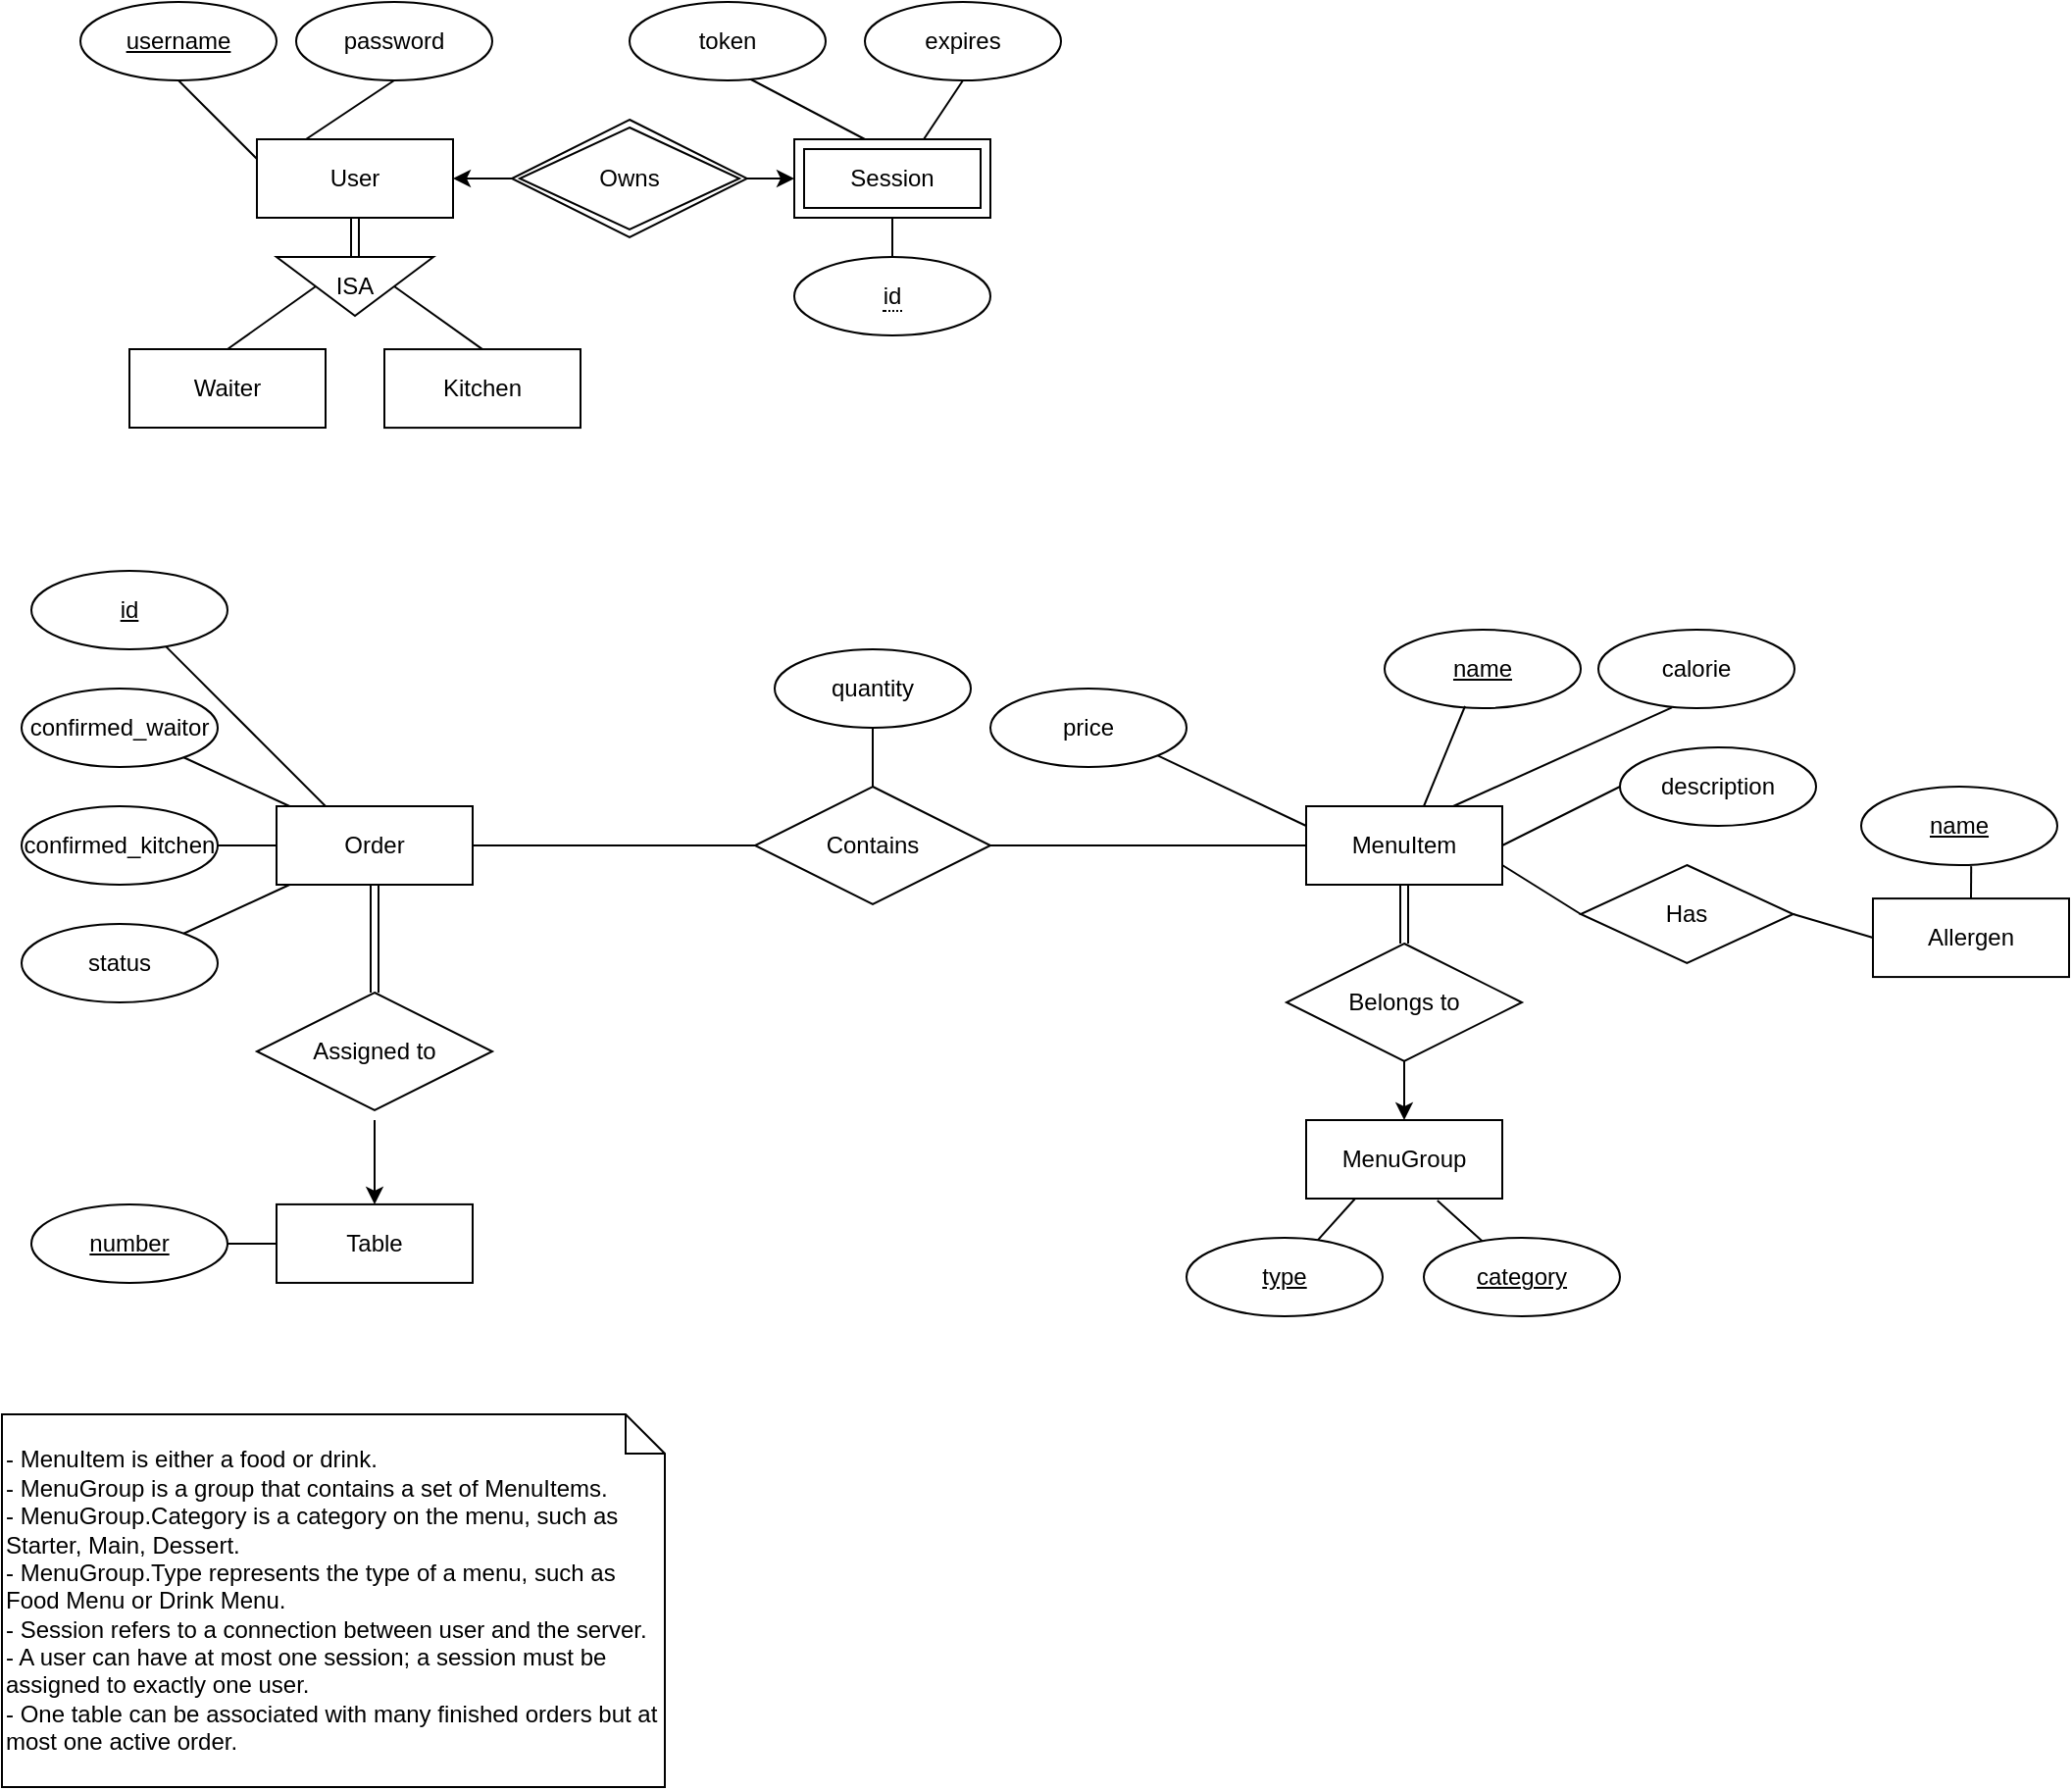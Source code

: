 <mxfile>
    <diagram id="nQcUk1bQTkJzepOr1JR_" name="Page-1">
        <mxGraphModel dx="576" dy="547" grid="1" gridSize="10" guides="1" tooltips="1" connect="1" arrows="1" fold="1" page="1" pageScale="1" pageWidth="827" pageHeight="1169" math="0" shadow="0">
            <root>
                <mxCell id="0"/>
                <mxCell id="1" parent="0"/>
                <mxCell id="2" value="User" style="whiteSpace=wrap;html=1;align=center;" parent="1" vertex="1">
                    <mxGeometry x="160" y="150" width="100" height="40" as="geometry"/>
                </mxCell>
                <mxCell id="12" value="username" style="ellipse;whiteSpace=wrap;html=1;align=center;fontStyle=4;" parent="1" vertex="1">
                    <mxGeometry x="70" y="80" width="100" height="40" as="geometry"/>
                </mxCell>
                <mxCell id="13" value="" style="endArrow=none;html=1;rounded=0;strokeColor=default;exitX=0.5;exitY=1;exitDx=0;exitDy=0;entryX=0;entryY=0.25;entryDx=0;entryDy=0;" parent="1" source="12" target="2" edge="1">
                    <mxGeometry relative="1" as="geometry">
                        <mxPoint x="60" y="170" as="sourcePoint"/>
                        <mxPoint x="220" y="170" as="targetPoint"/>
                    </mxGeometry>
                </mxCell>
                <mxCell id="14" value="password" style="ellipse;whiteSpace=wrap;html=1;align=center;" parent="1" vertex="1">
                    <mxGeometry x="180" y="80" width="100" height="40" as="geometry"/>
                </mxCell>
                <mxCell id="16" value="" style="endArrow=none;html=1;rounded=0;strokeColor=default;exitX=0.5;exitY=1;exitDx=0;exitDy=0;entryX=0.25;entryY=0;entryDx=0;entryDy=0;" parent="1" source="14" target="2" edge="1">
                    <mxGeometry relative="1" as="geometry">
                        <mxPoint x="280" y="120" as="sourcePoint"/>
                        <mxPoint x="440" y="120" as="targetPoint"/>
                    </mxGeometry>
                </mxCell>
                <mxCell id="20" value="" style="endArrow=none;html=1;rounded=0;strokeColor=default;entryX=0.5;entryY=0;entryDx=0;entryDy=0;exitX=0.61;exitY=0.975;exitDx=0;exitDy=0;exitPerimeter=0;" parent="1" source="165" edge="1">
                    <mxGeometry relative="1" as="geometry">
                        <mxPoint x="419.355" y="114.142" as="sourcePoint"/>
                        <mxPoint x="470" y="150" as="targetPoint"/>
                    </mxGeometry>
                </mxCell>
                <mxCell id="21" value="Session" style="shape=ext;margin=3;double=1;whiteSpace=wrap;html=1;align=center;" parent="1" vertex="1">
                    <mxGeometry x="434" y="150" width="100" height="40" as="geometry"/>
                </mxCell>
                <mxCell id="22" value="expires" style="ellipse;whiteSpace=wrap;html=1;align=center;" parent="1" vertex="1">
                    <mxGeometry x="470" y="80" width="100" height="40" as="geometry"/>
                </mxCell>
                <mxCell id="23" value="" style="endArrow=none;html=1;rounded=0;strokeColor=default;entryX=0.5;entryY=1;entryDx=0;entryDy=0;exitX=0.66;exitY=0;exitDx=0;exitDy=0;exitPerimeter=0;" parent="1" source="21" target="22" edge="1">
                    <mxGeometry relative="1" as="geometry">
                        <mxPoint x="310" y="230" as="sourcePoint"/>
                        <mxPoint x="470" y="230" as="targetPoint"/>
                    </mxGeometry>
                </mxCell>
                <mxCell id="24" value="&lt;div style=&quot;text-align: start;&quot;&gt;MenuItem&lt;/div&gt;" style="whiteSpace=wrap;html=1;align=center;rounded=0;shadow=0;sketch=0;strokeColor=default;" parent="1" vertex="1">
                    <mxGeometry x="695" y="490" width="100" height="40" as="geometry"/>
                </mxCell>
                <mxCell id="28" value="name" style="ellipse;whiteSpace=wrap;html=1;align=center;fontStyle=4;" parent="1" vertex="1">
                    <mxGeometry x="735" y="400" width="100" height="40" as="geometry"/>
                </mxCell>
                <mxCell id="35" value="" style="endArrow=none;html=1;rounded=0;strokeColor=default;entryX=0.41;entryY=0.975;entryDx=0;entryDy=0;entryPerimeter=0;" parent="1" target="28" edge="1">
                    <mxGeometry relative="1" as="geometry">
                        <mxPoint x="755" y="490" as="sourcePoint"/>
                        <mxPoint x="915" y="490" as="targetPoint"/>
                    </mxGeometry>
                </mxCell>
                <mxCell id="39" value="price" style="ellipse;whiteSpace=wrap;html=1;align=center;" parent="1" vertex="1">
                    <mxGeometry x="534" y="430" width="100" height="40" as="geometry"/>
                </mxCell>
                <mxCell id="40" value="calorie" style="ellipse;whiteSpace=wrap;html=1;align=center;" parent="1" vertex="1">
                    <mxGeometry x="844" y="400" width="100" height="40" as="geometry"/>
                </mxCell>
                <mxCell id="46" value="" style="endArrow=none;html=1;rounded=0;strokeColor=default;exitX=1;exitY=1;exitDx=0;exitDy=0;entryX=0;entryY=0.25;entryDx=0;entryDy=0;" parent="1" source="39" target="24" edge="1">
                    <mxGeometry relative="1" as="geometry">
                        <mxPoint x="625.63" y="504.08" as="sourcePoint"/>
                        <mxPoint x="694" y="500" as="targetPoint"/>
                    </mxGeometry>
                </mxCell>
                <mxCell id="47" value="" style="endArrow=none;html=1;rounded=0;strokeColor=default;exitX=0.75;exitY=0;exitDx=0;exitDy=0;entryX=0.375;entryY=0.992;entryDx=0;entryDy=0;entryPerimeter=0;" parent="1" source="24" target="40" edge="1">
                    <mxGeometry relative="1" as="geometry">
                        <mxPoint x="775" y="590" as="sourcePoint"/>
                        <mxPoint x="935" y="590" as="targetPoint"/>
                    </mxGeometry>
                </mxCell>
                <mxCell id="52" value="description" style="ellipse;whiteSpace=wrap;html=1;align=center;" parent="1" vertex="1">
                    <mxGeometry x="855" y="460" width="100" height="40" as="geometry"/>
                </mxCell>
                <mxCell id="53" value="" style="endArrow=none;html=1;rounded=0;strokeColor=default;entryX=0;entryY=0.5;entryDx=0;entryDy=0;" parent="1" target="52" edge="1">
                    <mxGeometry relative="1" as="geometry">
                        <mxPoint x="795" y="510" as="sourcePoint"/>
                        <mxPoint x="955" y="510" as="targetPoint"/>
                    </mxGeometry>
                </mxCell>
                <mxCell id="157" value="" style="edgeStyle=none;html=1;endArrow=classic;endFill=1;startArrow=none;startFill=0;" parent="1" source="63" target="2" edge="1">
                    <mxGeometry relative="1" as="geometry"/>
                </mxCell>
                <mxCell id="63" value="Owns" style="shape=rhombus;double=1;perimeter=rhombusPerimeter;whiteSpace=wrap;html=1;align=center;" parent="1" vertex="1">
                    <mxGeometry x="290" y="140" width="120" height="60" as="geometry"/>
                </mxCell>
                <mxCell id="71" value="Allergen" style="whiteSpace=wrap;html=1;align=center;" parent="1" vertex="1">
                    <mxGeometry x="984" y="537.04" width="100" height="40" as="geometry"/>
                </mxCell>
                <mxCell id="78" value="Has" style="shape=rhombus;perimeter=rhombusPerimeter;whiteSpace=wrap;html=1;align=center;rotation=0;" parent="1" vertex="1">
                    <mxGeometry x="835" y="520" width="108.33" height="50" as="geometry"/>
                </mxCell>
                <mxCell id="85" value="Belongs to" style="shape=rhombus;perimeter=rhombusPerimeter;whiteSpace=wrap;html=1;align=center;" parent="1" vertex="1">
                    <mxGeometry x="685" y="560" width="120" height="60" as="geometry"/>
                </mxCell>
                <mxCell id="101" style="edgeStyle=none;rounded=1;html=1;entryX=0.25;entryY=1;entryDx=0;entryDy=0;strokeColor=default;endArrow=none;endFill=0;" parent="1" source="100" target="158" edge="1">
                    <mxGeometry relative="1" as="geometry">
                        <mxPoint x="730" y="691" as="targetPoint"/>
                    </mxGeometry>
                </mxCell>
                <mxCell id="100" value="type" style="ellipse;whiteSpace=wrap;html=1;align=center;fontStyle=4;" parent="1" vertex="1">
                    <mxGeometry x="634" y="710" width="100" height="40" as="geometry"/>
                </mxCell>
                <mxCell id="104" style="edgeStyle=none;rounded=1;html=1;entryX=0.669;entryY=1.025;entryDx=0;entryDy=0;strokeColor=default;endArrow=none;endFill=0;entryPerimeter=0;" parent="1" source="103" target="158" edge="1">
                    <mxGeometry relative="1" as="geometry">
                        <mxPoint x="770" y="690" as="targetPoint"/>
                    </mxGeometry>
                </mxCell>
                <mxCell id="103" value="&lt;span&gt;category&lt;/span&gt;" style="ellipse;whiteSpace=wrap;html=1;align=center;fontStyle=4;" parent="1" vertex="1">
                    <mxGeometry x="755" y="710" width="100" height="40" as="geometry"/>
                </mxCell>
                <mxCell id="105" value="" style="endArrow=classic;html=1;rounded=0;exitX=1;exitY=0.5;exitDx=0;exitDy=0;endFill=1;" parent="1" source="63" edge="1">
                    <mxGeometry relative="1" as="geometry">
                        <mxPoint x="290" y="270" as="sourcePoint"/>
                        <mxPoint x="434" y="170" as="targetPoint"/>
                    </mxGeometry>
                </mxCell>
                <mxCell id="109" value="" style="endArrow=none;html=1;rounded=0;entryX=1;entryY=0.75;entryDx=0;entryDy=0;exitX=0;exitY=0.5;exitDx=0;exitDy=0;" parent="1" source="78" target="24" edge="1">
                    <mxGeometry relative="1" as="geometry">
                        <mxPoint x="1034" y="549.23" as="sourcePoint"/>
                        <mxPoint x="1105" y="579.23" as="targetPoint"/>
                    </mxGeometry>
                </mxCell>
                <mxCell id="111" value="" style="endArrow=none;html=1;rounded=0;entryX=0;entryY=0.5;entryDx=0;entryDy=0;exitX=1;exitY=0.5;exitDx=0;exitDy=0;" parent="1" source="78" target="71" edge="1">
                    <mxGeometry relative="1" as="geometry">
                        <mxPoint x="973.997" y="636.73" as="sourcePoint"/>
                        <mxPoint x="1053.75" y="669.23" as="targetPoint"/>
                    </mxGeometry>
                </mxCell>
                <mxCell id="117" value="" style="endArrow=classic;html=1;rounded=0;exitX=0.5;exitY=1;exitDx=0;exitDy=0;entryX=0.5;entryY=0;entryDx=0;entryDy=0;endFill=1;" parent="1" source="85" target="158" edge="1">
                    <mxGeometry relative="1" as="geometry">
                        <mxPoint x="744" y="560" as="sourcePoint"/>
                        <mxPoint x="745" y="650" as="targetPoint"/>
                    </mxGeometry>
                </mxCell>
                <mxCell id="119" value="" style="endArrow=none;html=1;rounded=0;entryX=0.5;entryY=1;entryDx=0;entryDy=0;exitX=0.5;exitY=0;exitDx=0;exitDy=0;shape=link;" parent="1" source="85" edge="1">
                    <mxGeometry relative="1" as="geometry">
                        <mxPoint x="544" y="570" as="sourcePoint"/>
                        <mxPoint x="745" y="530" as="targetPoint"/>
                    </mxGeometry>
                </mxCell>
                <mxCell id="125" value="name" style="ellipse;whiteSpace=wrap;html=1;align=center;fontStyle=4" parent="1" vertex="1">
                    <mxGeometry x="978" y="480" width="100" height="40" as="geometry"/>
                </mxCell>
                <mxCell id="127" value="" style="endArrow=none;html=1;rounded=0;entryX=0.5;entryY=0;entryDx=0;entryDy=0;exitX=0.561;exitY=1.014;exitDx=0;exitDy=0;exitPerimeter=0;" parent="1" source="125" target="71" edge="1">
                    <mxGeometry relative="1" as="geometry">
                        <mxPoint x="1034" y="500" as="sourcePoint"/>
                        <mxPoint x="1054" y="530" as="targetPoint"/>
                    </mxGeometry>
                </mxCell>
                <mxCell id="129" value="- MenuItem is either a food or drink.&lt;br&gt;- MenuGroup is a group that contains a set of MenuItems.&lt;br&gt;- MenuGroup.Category is a category on the menu, such as Starter, Main, Dessert.&lt;br&gt;- MenuGroup.Type represents the type of a menu, such as Food Menu or Drink Menu.&lt;br&gt;- Session refers to a connection between user and the server.&lt;br&gt;- A user can have at most one session; a session must be assigned to exactly one user.&lt;br&gt;- One table can be associated with many finished orders but at most one active order." style="shape=note;size=20;whiteSpace=wrap;html=1;align=left;" parent="1" vertex="1">
                    <mxGeometry x="30" y="800" width="338" height="190" as="geometry"/>
                </mxCell>
                <mxCell id="158" value="MenuGroup" style="whiteSpace=wrap;html=1;align=center;rounded=0;shadow=0;sketch=0;strokeColor=default;" parent="1" vertex="1">
                    <mxGeometry x="695" y="650" width="100" height="40" as="geometry"/>
                </mxCell>
                <mxCell id="165" value="token" style="ellipse;whiteSpace=wrap;html=1;align=center;" parent="1" vertex="1">
                    <mxGeometry x="350" y="80" width="100" height="40" as="geometry"/>
                </mxCell>
                <mxCell id="168" value="" style="edgeStyle=none;html=1;entryX=0.5;entryY=1;entryDx=0;entryDy=0;endArrow=none;endFill=0;" parent="1" source="167" target="21" edge="1">
                    <mxGeometry relative="1" as="geometry"/>
                </mxCell>
                <mxCell id="167" value="&lt;span style=&quot;border-bottom: 1px dotted&quot;&gt;id&lt;/span&gt;" style="ellipse;whiteSpace=wrap;html=1;align=center;" parent="1" vertex="1">
                    <mxGeometry x="434" y="210" width="100" height="40" as="geometry"/>
                </mxCell>
                <mxCell id="169" value="Order" style="whiteSpace=wrap;html=1;align=center;" parent="1" vertex="1">
                    <mxGeometry x="170" y="490" width="100" height="40" as="geometry"/>
                </mxCell>
                <mxCell id="172" style="edgeStyle=none;html=1;exitX=0;exitY=0.5;exitDx=0;exitDy=0;endArrow=none;endFill=0;" parent="1" source="171" target="169" edge="1">
                    <mxGeometry relative="1" as="geometry"/>
                </mxCell>
                <mxCell id="173" style="edgeStyle=none;html=1;exitX=1;exitY=0.5;exitDx=0;exitDy=0;endArrow=none;endFill=0;entryX=0;entryY=0.5;entryDx=0;entryDy=0;" parent="1" source="171" target="24" edge="1">
                    <mxGeometry relative="1" as="geometry">
                        <mxPoint x="660" y="510" as="targetPoint"/>
                    </mxGeometry>
                </mxCell>
                <mxCell id="171" value="Contains" style="shape=rhombus;perimeter=rhombusPerimeter;whiteSpace=wrap;html=1;align=center;" parent="1" vertex="1">
                    <mxGeometry x="414" y="480" width="120" height="60" as="geometry"/>
                </mxCell>
                <mxCell id="178" value="" style="edgeStyle=none;html=1;endArrow=none;endFill=0;exitX=0.5;exitY=0;exitDx=0;exitDy=0;entryX=0.5;entryY=1;entryDx=0;entryDy=0;startArrow=classic;startFill=1;" parent="1" source="174" edge="1">
                    <mxGeometry relative="1" as="geometry">
                        <mxPoint x="220" y="650" as="targetPoint"/>
                    </mxGeometry>
                </mxCell>
                <mxCell id="174" value="Table" style="whiteSpace=wrap;html=1;align=center;" parent="1" vertex="1">
                    <mxGeometry x="170" y="692.96" width="100" height="40" as="geometry"/>
                </mxCell>
                <mxCell id="197" value="" style="edgeStyle=none;html=1;endArrow=none;endFill=0;shape=link;" parent="1" source="176" target="169" edge="1">
                    <mxGeometry relative="1" as="geometry"/>
                </mxCell>
                <mxCell id="176" value="Assigned to" style="shape=rhombus;perimeter=rhombusPerimeter;whiteSpace=wrap;html=1;align=center;" parent="1" vertex="1">
                    <mxGeometry x="160" y="585" width="120" height="60" as="geometry"/>
                </mxCell>
                <mxCell id="179" value="ISA" style="triangle;whiteSpace=wrap;html=1;rotation=90;horizontal=0;" parent="1" vertex="1">
                    <mxGeometry x="195" y="185" width="30" height="80" as="geometry"/>
                </mxCell>
                <mxCell id="182" value="" style="endArrow=none;html=1;rounded=0;entryX=0;entryY=0.5;entryDx=0;entryDy=0;exitX=0.5;exitY=1;exitDx=0;exitDy=0;shape=link;" parent="1" source="2" target="179" edge="1">
                    <mxGeometry relative="1" as="geometry">
                        <mxPoint x="60" y="280" as="sourcePoint"/>
                        <mxPoint x="220" y="280" as="targetPoint"/>
                    </mxGeometry>
                </mxCell>
                <mxCell id="184" value="Waiter" style="whiteSpace=wrap;html=1;align=center;" parent="1" vertex="1">
                    <mxGeometry x="95" y="257" width="100" height="40" as="geometry"/>
                </mxCell>
                <mxCell id="185" value="Kitchen" style="whiteSpace=wrap;html=1;align=center;" parent="1" vertex="1">
                    <mxGeometry x="225" y="257.04" width="100" height="40" as="geometry"/>
                </mxCell>
                <mxCell id="186" value="" style="endArrow=none;html=1;rounded=0;entryX=0.5;entryY=1;entryDx=0;entryDy=0;exitX=0.5;exitY=0;exitDx=0;exitDy=0;" parent="1" source="184" target="179" edge="1">
                    <mxGeometry relative="1" as="geometry">
                        <mxPoint x="10" y="240" as="sourcePoint"/>
                        <mxPoint x="170" y="240" as="targetPoint"/>
                    </mxGeometry>
                </mxCell>
                <mxCell id="187" value="" style="endArrow=none;html=1;rounded=0;exitX=0.5;exitY=0;exitDx=0;exitDy=0;entryX=0.5;entryY=0;entryDx=0;entryDy=0;" parent="1" source="179" target="185" edge="1">
                    <mxGeometry relative="1" as="geometry">
                        <mxPoint x="230" y="330" as="sourcePoint"/>
                        <mxPoint x="390" y="330" as="targetPoint"/>
                    </mxGeometry>
                </mxCell>
                <mxCell id="193" value="" style="edgeStyle=none;html=1;endArrow=none;endFill=0;" parent="1" source="188" target="169" edge="1">
                    <mxGeometry relative="1" as="geometry"/>
                </mxCell>
                <mxCell id="188" value="confirmed_kitchen" style="ellipse;whiteSpace=wrap;html=1;align=center;" parent="1" vertex="1">
                    <mxGeometry x="40" y="490" width="100" height="40" as="geometry"/>
                </mxCell>
                <mxCell id="192" style="edgeStyle=none;html=1;endArrow=none;endFill=0;" parent="1" source="189" target="169" edge="1">
                    <mxGeometry relative="1" as="geometry"/>
                </mxCell>
                <mxCell id="189" value="confirmed_waitor" style="ellipse;whiteSpace=wrap;html=1;align=center;" parent="1" vertex="1">
                    <mxGeometry x="40" y="430" width="100" height="40" as="geometry"/>
                </mxCell>
                <mxCell id="194" style="edgeStyle=none;html=1;endArrow=none;endFill=0;" parent="1" source="190" target="169" edge="1">
                    <mxGeometry relative="1" as="geometry"/>
                </mxCell>
                <mxCell id="190" value="status" style="ellipse;whiteSpace=wrap;html=1;align=center;" parent="1" vertex="1">
                    <mxGeometry x="40" y="550" width="100" height="40" as="geometry"/>
                </mxCell>
                <mxCell id="196" value="" style="edgeStyle=none;html=1;endArrow=none;endFill=0;" parent="1" source="195" target="174" edge="1">
                    <mxGeometry relative="1" as="geometry"/>
                </mxCell>
                <mxCell id="195" value="number" style="ellipse;whiteSpace=wrap;html=1;align=center;fontStyle=4;" parent="1" vertex="1">
                    <mxGeometry x="45" y="692.96" width="100" height="40" as="geometry"/>
                </mxCell>
                <mxCell id="201" style="edgeStyle=none;html=1;entryX=0.25;entryY=0;entryDx=0;entryDy=0;startArrow=none;startFill=0;endArrow=none;endFill=0;" parent="1" source="200" target="169" edge="1">
                    <mxGeometry relative="1" as="geometry"/>
                </mxCell>
                <mxCell id="200" value="id" style="ellipse;whiteSpace=wrap;html=1;align=center;fontStyle=4;" parent="1" vertex="1">
                    <mxGeometry x="45" y="370" width="100" height="40" as="geometry"/>
                </mxCell>
                <mxCell id="203" value="" style="edgeStyle=none;html=1;endArrow=none;endFill=0;" parent="1" source="202" target="171" edge="1">
                    <mxGeometry relative="1" as="geometry"/>
                </mxCell>
                <mxCell id="202" value="quantity" style="ellipse;whiteSpace=wrap;html=1;align=center;" parent="1" vertex="1">
                    <mxGeometry x="424" y="410" width="100" height="40" as="geometry"/>
                </mxCell>
            </root>
        </mxGraphModel>
    </diagram>
</mxfile>
